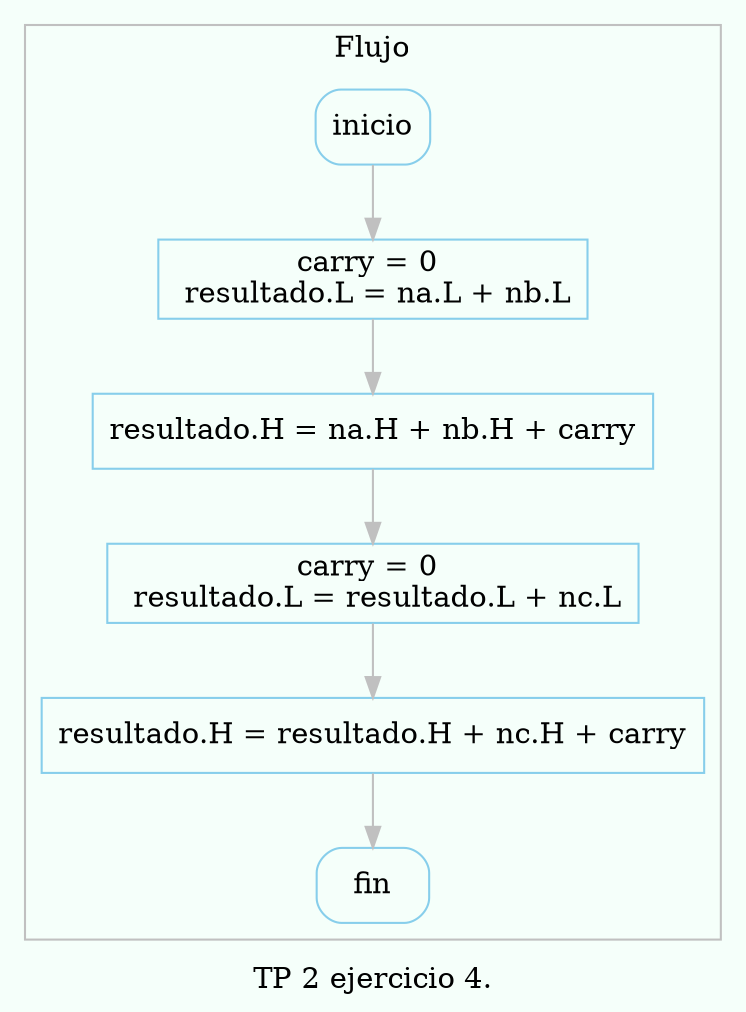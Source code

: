 digraph {
    labelloc = bc;
    color   = "gray";
    bgcolor = "mintcream";
    node [color="skyblue"];
    edge [color="gray"];

    subgraph cluster_flujo {
        label = "Flujo";
        labelloc = tc;

        inicio[shape="box", style=rounded];
        fin[shape="box", style=rounded];

        suma_na_nb_L[
            shape="box",
            label="carry = 0 \n resultado.L = na.L + nb.L"
        ]

        suma_na_nb_H[
            shape="box",
            label="resultado.H = na.H + nb.H + carry"
        ]

        suma_res_nc_L[
            shape="box",
            label="carry = 0 \n resultado.L = resultado.L + nc.L"
        ]

        suma_res_nc_H[
            shape="box",
            label="resultado.H = resultado.H + nc.H + carry"
        ]

        inicio -> suma_na_nb_L -> suma_na_nb_H -> suma_res_nc_L -> suma_res_nc_H -> fin;
    }

    label="TP 2 ejercicio 4.";
}
